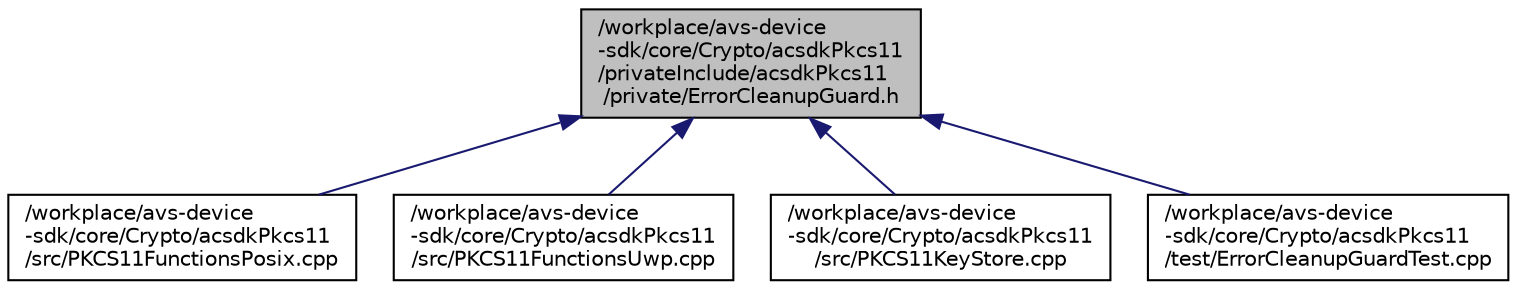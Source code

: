 digraph "/workplace/avs-device-sdk/core/Crypto/acsdkPkcs11/privateInclude/acsdkPkcs11/private/ErrorCleanupGuard.h"
{
  edge [fontname="Helvetica",fontsize="10",labelfontname="Helvetica",labelfontsize="10"];
  node [fontname="Helvetica",fontsize="10",shape=record];
  Node3 [label="/workplace/avs-device\l-sdk/core/Crypto/acsdkPkcs11\l/privateInclude/acsdkPkcs11\l/private/ErrorCleanupGuard.h",height=0.2,width=0.4,color="black", fillcolor="grey75", style="filled", fontcolor="black"];
  Node3 -> Node4 [dir="back",color="midnightblue",fontsize="10",style="solid",fontname="Helvetica"];
  Node4 [label="/workplace/avs-device\l-sdk/core/Crypto/acsdkPkcs11\l/src/PKCS11FunctionsPosix.cpp",height=0.2,width=0.4,color="black", fillcolor="white", style="filled",URL="$_p_k_c_s11_functions_posix_8cpp.html"];
  Node3 -> Node5 [dir="back",color="midnightblue",fontsize="10",style="solid",fontname="Helvetica"];
  Node5 [label="/workplace/avs-device\l-sdk/core/Crypto/acsdkPkcs11\l/src/PKCS11FunctionsUwp.cpp",height=0.2,width=0.4,color="black", fillcolor="white", style="filled",URL="$_p_k_c_s11_functions_uwp_8cpp.html"];
  Node3 -> Node6 [dir="back",color="midnightblue",fontsize="10",style="solid",fontname="Helvetica"];
  Node6 [label="/workplace/avs-device\l-sdk/core/Crypto/acsdkPkcs11\l/src/PKCS11KeyStore.cpp",height=0.2,width=0.4,color="black", fillcolor="white", style="filled",URL="$_p_k_c_s11_key_store_8cpp.html"];
  Node3 -> Node7 [dir="back",color="midnightblue",fontsize="10",style="solid",fontname="Helvetica"];
  Node7 [label="/workplace/avs-device\l-sdk/core/Crypto/acsdkPkcs11\l/test/ErrorCleanupGuardTest.cpp",height=0.2,width=0.4,color="black", fillcolor="white", style="filled",URL="$_error_cleanup_guard_test_8cpp.html"];
}
